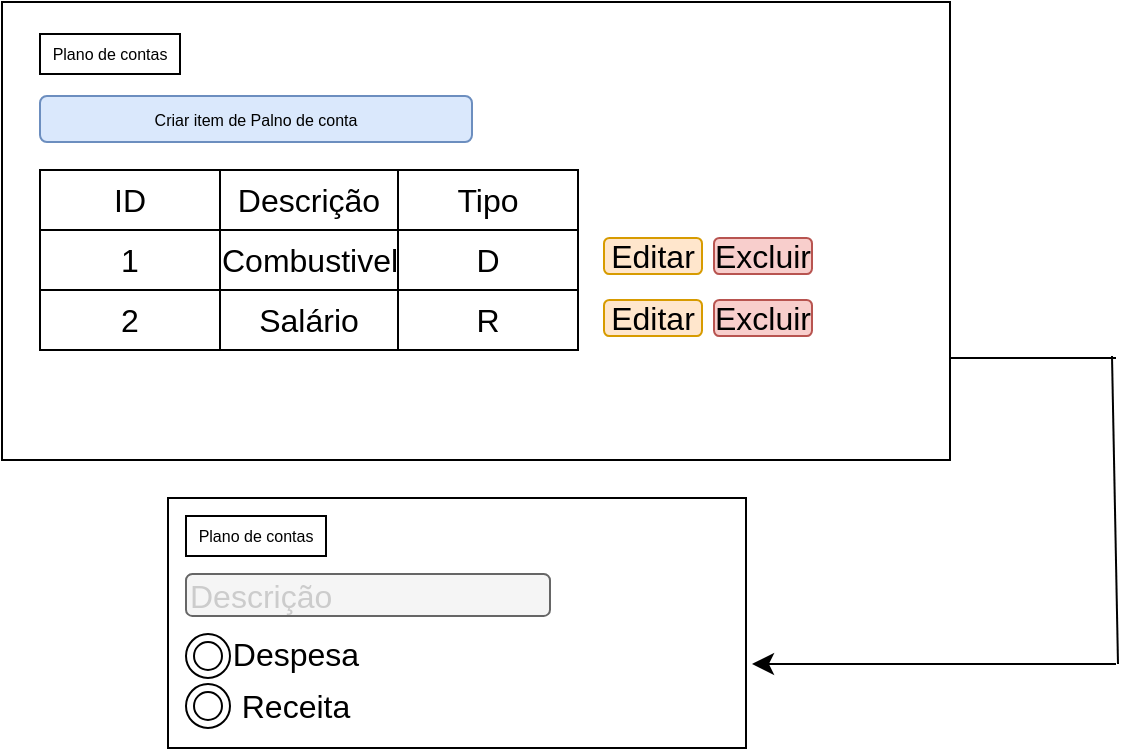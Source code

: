 <mxfile version="22.1.5" type="github">
  <diagram name="Página-1" id="bxvynTs7vyTyOahjGOtV">
    <mxGraphModel dx="1514" dy="1052" grid="0" gridSize="10" guides="1" tooltips="1" connect="1" arrows="1" fold="1" page="0" pageScale="1" pageWidth="827" pageHeight="1169" math="0" shadow="0">
      <root>
        <mxCell id="0" />
        <mxCell id="1" parent="0" />
        <mxCell id="HXcUSBCyM4X6-Kzy9UrR-1" value="" style="rounded=0;whiteSpace=wrap;html=1;fontSize=16;direction=west;" vertex="1" parent="1">
          <mxGeometry x="-17" y="-156" width="474" height="229" as="geometry" />
        </mxCell>
        <mxCell id="HXcUSBCyM4X6-Kzy9UrR-2" value="Plano de contas" style="text;html=1;strokeColor=black;fillColor=none;align=center;verticalAlign=middle;whiteSpace=wrap;rounded=0;fontSize=8;" vertex="1" parent="1">
          <mxGeometry x="2" y="-140" width="70" height="20" as="geometry" />
        </mxCell>
        <mxCell id="HXcUSBCyM4X6-Kzy9UrR-4" value="Criar item de Palno de conta" style="rounded=1;whiteSpace=wrap;html=1;fontSize=8;fillColor=#dae8fc;strokeColor=#6c8ebf;" vertex="1" parent="1">
          <mxGeometry x="2" y="-109" width="216" height="23" as="geometry" />
        </mxCell>
        <mxCell id="HXcUSBCyM4X6-Kzy9UrR-7" value="" style="shape=table;startSize=0;container=1;collapsible=0;childLayout=tableLayout;fontSize=16;" vertex="1" parent="1">
          <mxGeometry x="2" y="-72" width="269" height="90" as="geometry" />
        </mxCell>
        <mxCell id="HXcUSBCyM4X6-Kzy9UrR-8" value="" style="shape=tableRow;horizontal=0;startSize=0;swimlaneHead=0;swimlaneBody=0;strokeColor=inherit;top=0;left=0;bottom=0;right=0;collapsible=0;dropTarget=0;fillColor=none;points=[[0,0.5],[1,0.5]];portConstraint=eastwest;fontSize=16;" vertex="1" parent="HXcUSBCyM4X6-Kzy9UrR-7">
          <mxGeometry width="269" height="30" as="geometry" />
        </mxCell>
        <mxCell id="HXcUSBCyM4X6-Kzy9UrR-9" value="ID" style="shape=partialRectangle;html=1;whiteSpace=wrap;connectable=0;strokeColor=inherit;overflow=hidden;fillColor=none;top=0;left=0;bottom=0;right=0;pointerEvents=1;fontSize=16;" vertex="1" parent="HXcUSBCyM4X6-Kzy9UrR-8">
          <mxGeometry width="90" height="30" as="geometry">
            <mxRectangle width="90" height="30" as="alternateBounds" />
          </mxGeometry>
        </mxCell>
        <mxCell id="HXcUSBCyM4X6-Kzy9UrR-10" value="Descrição" style="shape=partialRectangle;html=1;whiteSpace=wrap;connectable=0;strokeColor=inherit;overflow=hidden;fillColor=none;top=0;left=0;bottom=0;right=0;pointerEvents=1;fontSize=16;" vertex="1" parent="HXcUSBCyM4X6-Kzy9UrR-8">
          <mxGeometry x="90" width="89" height="30" as="geometry">
            <mxRectangle width="89" height="30" as="alternateBounds" />
          </mxGeometry>
        </mxCell>
        <mxCell id="HXcUSBCyM4X6-Kzy9UrR-11" value="Tipo" style="shape=partialRectangle;html=1;whiteSpace=wrap;connectable=0;strokeColor=inherit;overflow=hidden;fillColor=none;top=0;left=0;bottom=0;right=0;pointerEvents=1;fontSize=16;" vertex="1" parent="HXcUSBCyM4X6-Kzy9UrR-8">
          <mxGeometry x="179" width="90" height="30" as="geometry">
            <mxRectangle width="90" height="30" as="alternateBounds" />
          </mxGeometry>
        </mxCell>
        <mxCell id="HXcUSBCyM4X6-Kzy9UrR-12" value="" style="shape=tableRow;horizontal=0;startSize=0;swimlaneHead=0;swimlaneBody=0;strokeColor=inherit;top=0;left=0;bottom=0;right=0;collapsible=0;dropTarget=0;fillColor=none;points=[[0,0.5],[1,0.5]];portConstraint=eastwest;fontSize=16;" vertex="1" parent="HXcUSBCyM4X6-Kzy9UrR-7">
          <mxGeometry y="30" width="269" height="30" as="geometry" />
        </mxCell>
        <mxCell id="HXcUSBCyM4X6-Kzy9UrR-13" value="1" style="shape=partialRectangle;html=1;whiteSpace=wrap;connectable=0;strokeColor=inherit;overflow=hidden;fillColor=none;top=0;left=0;bottom=0;right=0;pointerEvents=1;fontSize=16;" vertex="1" parent="HXcUSBCyM4X6-Kzy9UrR-12">
          <mxGeometry width="90" height="30" as="geometry">
            <mxRectangle width="90" height="30" as="alternateBounds" />
          </mxGeometry>
        </mxCell>
        <mxCell id="HXcUSBCyM4X6-Kzy9UrR-14" value="Combustivel" style="shape=partialRectangle;html=1;whiteSpace=wrap;connectable=0;strokeColor=inherit;overflow=hidden;fillColor=none;top=0;left=0;bottom=0;right=0;pointerEvents=1;fontSize=16;" vertex="1" parent="HXcUSBCyM4X6-Kzy9UrR-12">
          <mxGeometry x="90" width="89" height="30" as="geometry">
            <mxRectangle width="89" height="30" as="alternateBounds" />
          </mxGeometry>
        </mxCell>
        <mxCell id="HXcUSBCyM4X6-Kzy9UrR-15" value="D" style="shape=partialRectangle;html=1;whiteSpace=wrap;connectable=0;strokeColor=inherit;overflow=hidden;fillColor=none;top=0;left=0;bottom=0;right=0;pointerEvents=1;fontSize=16;" vertex="1" parent="HXcUSBCyM4X6-Kzy9UrR-12">
          <mxGeometry x="179" width="90" height="30" as="geometry">
            <mxRectangle width="90" height="30" as="alternateBounds" />
          </mxGeometry>
        </mxCell>
        <mxCell id="HXcUSBCyM4X6-Kzy9UrR-16" value="" style="shape=tableRow;horizontal=0;startSize=0;swimlaneHead=0;swimlaneBody=0;strokeColor=inherit;top=0;left=0;bottom=0;right=0;collapsible=0;dropTarget=0;fillColor=none;points=[[0,0.5],[1,0.5]];portConstraint=eastwest;fontSize=16;" vertex="1" parent="HXcUSBCyM4X6-Kzy9UrR-7">
          <mxGeometry y="60" width="269" height="30" as="geometry" />
        </mxCell>
        <mxCell id="HXcUSBCyM4X6-Kzy9UrR-17" value="2" style="shape=partialRectangle;html=1;whiteSpace=wrap;connectable=0;strokeColor=inherit;overflow=hidden;fillColor=none;top=0;left=0;bottom=0;right=0;pointerEvents=1;fontSize=16;" vertex="1" parent="HXcUSBCyM4X6-Kzy9UrR-16">
          <mxGeometry width="90" height="30" as="geometry">
            <mxRectangle width="90" height="30" as="alternateBounds" />
          </mxGeometry>
        </mxCell>
        <mxCell id="HXcUSBCyM4X6-Kzy9UrR-18" value="Salário" style="shape=partialRectangle;html=1;whiteSpace=wrap;connectable=0;strokeColor=inherit;overflow=hidden;fillColor=none;top=0;left=0;bottom=0;right=0;pointerEvents=1;fontSize=16;" vertex="1" parent="HXcUSBCyM4X6-Kzy9UrR-16">
          <mxGeometry x="90" width="89" height="30" as="geometry">
            <mxRectangle width="89" height="30" as="alternateBounds" />
          </mxGeometry>
        </mxCell>
        <mxCell id="HXcUSBCyM4X6-Kzy9UrR-19" value="R" style="shape=partialRectangle;html=1;whiteSpace=wrap;connectable=0;strokeColor=inherit;overflow=hidden;fillColor=none;top=0;left=0;bottom=0;right=0;pointerEvents=1;fontSize=16;" vertex="1" parent="HXcUSBCyM4X6-Kzy9UrR-16">
          <mxGeometry x="179" width="90" height="30" as="geometry">
            <mxRectangle width="90" height="30" as="alternateBounds" />
          </mxGeometry>
        </mxCell>
        <mxCell id="HXcUSBCyM4X6-Kzy9UrR-20" value="Editar" style="rounded=1;whiteSpace=wrap;html=1;fontSize=16;fillColor=#ffe6cc;strokeColor=#d79b00;" vertex="1" parent="1">
          <mxGeometry x="284" y="-38" width="49" height="18" as="geometry" />
        </mxCell>
        <mxCell id="HXcUSBCyM4X6-Kzy9UrR-22" value="Editar" style="rounded=1;whiteSpace=wrap;html=1;fontSize=16;fillColor=#ffe6cc;strokeColor=#d79b00;" vertex="1" parent="1">
          <mxGeometry x="284" y="-7" width="49" height="18" as="geometry" />
        </mxCell>
        <mxCell id="HXcUSBCyM4X6-Kzy9UrR-24" value="Excluir" style="rounded=1;whiteSpace=wrap;html=1;fontSize=16;fillColor=#f8cecc;strokeColor=#b85450;" vertex="1" parent="1">
          <mxGeometry x="339" y="-38" width="49" height="18" as="geometry" />
        </mxCell>
        <mxCell id="HXcUSBCyM4X6-Kzy9UrR-25" value="Excluir" style="rounded=1;whiteSpace=wrap;html=1;fontSize=16;fillColor=#f8cecc;strokeColor=#b85450;" vertex="1" parent="1">
          <mxGeometry x="339" y="-7" width="49" height="18" as="geometry" />
        </mxCell>
        <mxCell id="HXcUSBCyM4X6-Kzy9UrR-26" value="" style="rounded=0;whiteSpace=wrap;html=1;fontSize=16;" vertex="1" parent="1">
          <mxGeometry x="66" y="92" width="289" height="125" as="geometry" />
        </mxCell>
        <mxCell id="HXcUSBCyM4X6-Kzy9UrR-27" value="Plano de contas" style="text;html=1;strokeColor=black;fillColor=none;align=center;verticalAlign=middle;whiteSpace=wrap;rounded=0;fontSize=8;" vertex="1" parent="1">
          <mxGeometry x="75" y="101" width="70" height="20" as="geometry" />
        </mxCell>
        <mxCell id="HXcUSBCyM4X6-Kzy9UrR-28" value="&lt;font color=&quot;#cccccc&quot;&gt;Descrição&lt;/font&gt;" style="rounded=1;whiteSpace=wrap;html=1;fontSize=16;align=left;strokeColor=#666666;fillColor=#f5f5f5;fontColor=#333333;" vertex="1" parent="1">
          <mxGeometry x="75" y="130" width="182" height="21" as="geometry" />
        </mxCell>
        <mxCell id="HXcUSBCyM4X6-Kzy9UrR-29" value="" style="ellipse;shape=doubleEllipse;whiteSpace=wrap;html=1;aspect=fixed;fontSize=16;" vertex="1" parent="1">
          <mxGeometry x="75" y="160" width="22" height="22" as="geometry" />
        </mxCell>
        <mxCell id="HXcUSBCyM4X6-Kzy9UrR-30" value="" style="ellipse;shape=doubleEllipse;whiteSpace=wrap;html=1;aspect=fixed;fontSize=16;" vertex="1" parent="1">
          <mxGeometry x="75" y="185" width="22" height="22" as="geometry" />
        </mxCell>
        <mxCell id="HXcUSBCyM4X6-Kzy9UrR-31" value="Despesa" style="text;strokeColor=none;fillColor=none;html=1;align=center;verticalAlign=middle;whiteSpace=wrap;rounded=0;fontSize=16;" vertex="1" parent="1">
          <mxGeometry x="100" y="155" width="60" height="30" as="geometry" />
        </mxCell>
        <mxCell id="HXcUSBCyM4X6-Kzy9UrR-32" value="Receita" style="text;strokeColor=none;fillColor=none;html=1;align=center;verticalAlign=middle;whiteSpace=wrap;rounded=0;fontSize=16;" vertex="1" parent="1">
          <mxGeometry x="100" y="181" width="60" height="30" as="geometry" />
        </mxCell>
        <mxCell id="HXcUSBCyM4X6-Kzy9UrR-36" value="" style="endArrow=none;html=1;rounded=0;fontSize=12;startSize=8;endSize=8;curved=1;" edge="1" parent="1">
          <mxGeometry width="50" height="50" relative="1" as="geometry">
            <mxPoint x="457" y="22" as="sourcePoint" />
            <mxPoint x="540" y="22" as="targetPoint" />
          </mxGeometry>
        </mxCell>
        <mxCell id="HXcUSBCyM4X6-Kzy9UrR-38" value="" style="endArrow=none;html=1;rounded=0;fontSize=12;startSize=8;endSize=8;curved=1;" edge="1" parent="1">
          <mxGeometry width="50" height="50" relative="1" as="geometry">
            <mxPoint x="538" y="21" as="sourcePoint" />
            <mxPoint x="541" y="175" as="targetPoint" />
          </mxGeometry>
        </mxCell>
        <mxCell id="HXcUSBCyM4X6-Kzy9UrR-39" value="" style="endArrow=classic;html=1;rounded=0;fontSize=12;startSize=8;endSize=8;curved=1;" edge="1" parent="1">
          <mxGeometry width="50" height="50" relative="1" as="geometry">
            <mxPoint x="540" y="175" as="sourcePoint" />
            <mxPoint x="358" y="175" as="targetPoint" />
          </mxGeometry>
        </mxCell>
      </root>
    </mxGraphModel>
  </diagram>
</mxfile>
